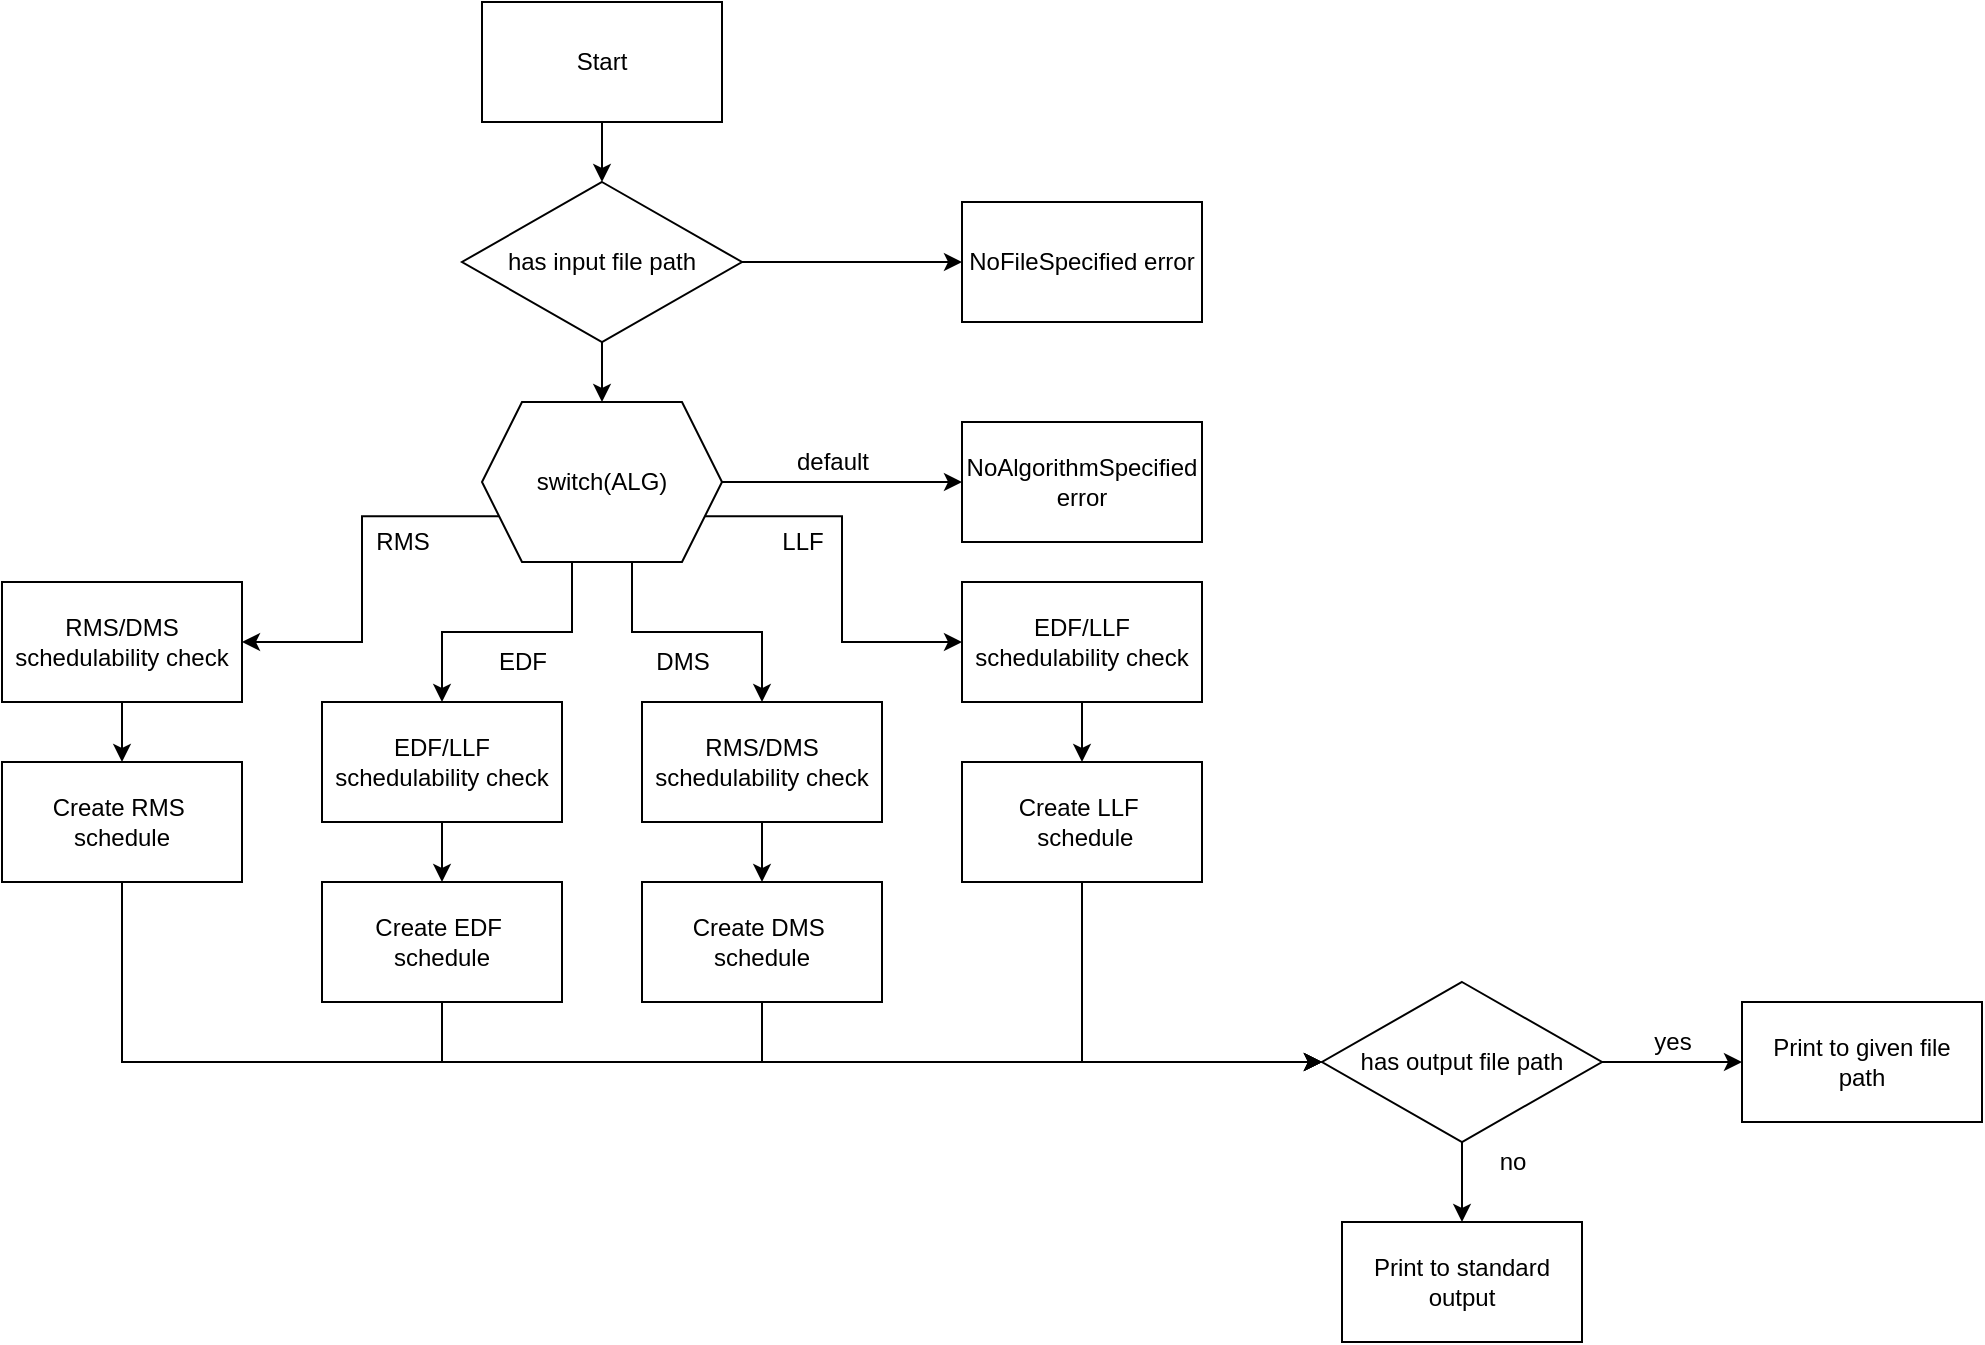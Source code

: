 <mxfile version="13.6.2" type="device"><diagram id="3PO_BlzHvDO6Q6f7Jzlp" name="Page-1"><mxGraphModel dx="1782" dy="666" grid="1" gridSize="10" guides="1" tooltips="1" connect="1" arrows="1" fold="1" page="1" pageScale="1" pageWidth="850" pageHeight="1100" math="0" shadow="0"><root><mxCell id="0"/><mxCell id="1" parent="0"/><mxCell id="QkDgd9_RVHS85IRFnWvS-6" style="edgeStyle=orthogonalEdgeStyle;rounded=0;orthogonalLoop=1;jettySize=auto;html=1;exitX=0.5;exitY=1;exitDx=0;exitDy=0;entryX=0.5;entryY=0;entryDx=0;entryDy=0;" edge="1" parent="1" source="QkDgd9_RVHS85IRFnWvS-1" target="QkDgd9_RVHS85IRFnWvS-4"><mxGeometry relative="1" as="geometry"/></mxCell><mxCell id="QkDgd9_RVHS85IRFnWvS-1" value="Start" style="rounded=0;whiteSpace=wrap;html=1;" vertex="1" parent="1"><mxGeometry x="90" y="70" width="120" height="60" as="geometry"/></mxCell><mxCell id="QkDgd9_RVHS85IRFnWvS-2" value="NoFileSpecified error" style="rounded=0;whiteSpace=wrap;html=1;" vertex="1" parent="1"><mxGeometry x="330" y="170" width="120" height="60" as="geometry"/></mxCell><mxCell id="QkDgd9_RVHS85IRFnWvS-5" style="edgeStyle=orthogonalEdgeStyle;rounded=0;orthogonalLoop=1;jettySize=auto;html=1;exitX=1;exitY=0.5;exitDx=0;exitDy=0;entryX=0;entryY=0.5;entryDx=0;entryDy=0;" edge="1" parent="1" source="QkDgd9_RVHS85IRFnWvS-4" target="QkDgd9_RVHS85IRFnWvS-2"><mxGeometry relative="1" as="geometry"/></mxCell><mxCell id="QkDgd9_RVHS85IRFnWvS-8" style="edgeStyle=orthogonalEdgeStyle;rounded=0;orthogonalLoop=1;jettySize=auto;html=1;exitX=0.5;exitY=1;exitDx=0;exitDy=0;entryX=0.5;entryY=0;entryDx=0;entryDy=0;" edge="1" parent="1" source="QkDgd9_RVHS85IRFnWvS-4"><mxGeometry relative="1" as="geometry"><mxPoint x="150" y="270" as="targetPoint"/></mxGeometry></mxCell><mxCell id="QkDgd9_RVHS85IRFnWvS-4" value="has input file path" style="rhombus;whiteSpace=wrap;html=1;" vertex="1" parent="1"><mxGeometry x="80" y="160" width="140" height="80" as="geometry"/></mxCell><mxCell id="QkDgd9_RVHS85IRFnWvS-37" style="edgeStyle=orthogonalEdgeStyle;rounded=0;orthogonalLoop=1;jettySize=auto;html=1;exitX=0.5;exitY=1;exitDx=0;exitDy=0;entryX=0.5;entryY=0;entryDx=0;entryDy=0;" edge="1" parent="1" source="QkDgd9_RVHS85IRFnWvS-10" target="QkDgd9_RVHS85IRFnWvS-30"><mxGeometry relative="1" as="geometry"/></mxCell><mxCell id="QkDgd9_RVHS85IRFnWvS-10" value="EDF/LLF schedulability check" style="rounded=0;whiteSpace=wrap;html=1;" vertex="1" parent="1"><mxGeometry x="330" y="360" width="120" height="60" as="geometry"/></mxCell><mxCell id="QkDgd9_RVHS85IRFnWvS-17" style="edgeStyle=orthogonalEdgeStyle;rounded=0;orthogonalLoop=1;jettySize=auto;html=1;exitX=1;exitY=0.5;exitDx=0;exitDy=0;entryX=0;entryY=0.5;entryDx=0;entryDy=0;" edge="1" parent="1" source="QkDgd9_RVHS85IRFnWvS-12" target="QkDgd9_RVHS85IRFnWvS-16"><mxGeometry relative="1" as="geometry"/></mxCell><mxCell id="QkDgd9_RVHS85IRFnWvS-18" style="edgeStyle=orthogonalEdgeStyle;rounded=0;orthogonalLoop=1;jettySize=auto;html=1;exitX=1;exitY=0.75;exitDx=0;exitDy=0;entryX=0;entryY=0.5;entryDx=0;entryDy=0;" edge="1" parent="1" source="QkDgd9_RVHS85IRFnWvS-12" target="QkDgd9_RVHS85IRFnWvS-10"><mxGeometry relative="1" as="geometry"/></mxCell><mxCell id="QkDgd9_RVHS85IRFnWvS-19" style="edgeStyle=orthogonalEdgeStyle;rounded=0;orthogonalLoop=1;jettySize=auto;html=1;exitX=0.625;exitY=1;exitDx=0;exitDy=0;entryX=0.5;entryY=0;entryDx=0;entryDy=0;" edge="1" parent="1" source="QkDgd9_RVHS85IRFnWvS-12" target="QkDgd9_RVHS85IRFnWvS-14"><mxGeometry relative="1" as="geometry"/></mxCell><mxCell id="QkDgd9_RVHS85IRFnWvS-20" style="edgeStyle=orthogonalEdgeStyle;rounded=0;orthogonalLoop=1;jettySize=auto;html=1;exitX=0.375;exitY=1;exitDx=0;exitDy=0;entryX=0.5;entryY=0;entryDx=0;entryDy=0;" edge="1" parent="1" source="QkDgd9_RVHS85IRFnWvS-12" target="QkDgd9_RVHS85IRFnWvS-15"><mxGeometry relative="1" as="geometry"/></mxCell><mxCell id="QkDgd9_RVHS85IRFnWvS-21" style="edgeStyle=orthogonalEdgeStyle;rounded=0;orthogonalLoop=1;jettySize=auto;html=1;exitX=0;exitY=0.75;exitDx=0;exitDy=0;entryX=1;entryY=0.5;entryDx=0;entryDy=0;" edge="1" parent="1" source="QkDgd9_RVHS85IRFnWvS-12" target="QkDgd9_RVHS85IRFnWvS-13"><mxGeometry relative="1" as="geometry"/></mxCell><mxCell id="QkDgd9_RVHS85IRFnWvS-12" value="switch(ALG)" style="shape=hexagon;perimeter=hexagonPerimeter2;whiteSpace=wrap;html=1;fixedSize=1;" vertex="1" parent="1"><mxGeometry x="90" y="270" width="120" height="80" as="geometry"/></mxCell><mxCell id="QkDgd9_RVHS85IRFnWvS-34" style="edgeStyle=orthogonalEdgeStyle;rounded=0;orthogonalLoop=1;jettySize=auto;html=1;exitX=0.5;exitY=1;exitDx=0;exitDy=0;entryX=0.5;entryY=0;entryDx=0;entryDy=0;" edge="1" parent="1" source="QkDgd9_RVHS85IRFnWvS-13" target="QkDgd9_RVHS85IRFnWvS-27"><mxGeometry relative="1" as="geometry"/></mxCell><mxCell id="QkDgd9_RVHS85IRFnWvS-13" value="RMS/DMS&lt;br&gt;schedulability check" style="rounded=0;whiteSpace=wrap;html=1;" vertex="1" parent="1"><mxGeometry x="-150" y="360" width="120" height="60" as="geometry"/></mxCell><mxCell id="QkDgd9_RVHS85IRFnWvS-36" style="edgeStyle=orthogonalEdgeStyle;rounded=0;orthogonalLoop=1;jettySize=auto;html=1;exitX=0.5;exitY=1;exitDx=0;exitDy=0;entryX=0.5;entryY=0;entryDx=0;entryDy=0;" edge="1" parent="1" source="QkDgd9_RVHS85IRFnWvS-14" target="QkDgd9_RVHS85IRFnWvS-29"><mxGeometry relative="1" as="geometry"/></mxCell><mxCell id="QkDgd9_RVHS85IRFnWvS-14" value="RMS/DMS&lt;br&gt;schedulability check" style="rounded=0;whiteSpace=wrap;html=1;" vertex="1" parent="1"><mxGeometry x="170" y="420" width="120" height="60" as="geometry"/></mxCell><mxCell id="QkDgd9_RVHS85IRFnWvS-35" style="edgeStyle=orthogonalEdgeStyle;rounded=0;orthogonalLoop=1;jettySize=auto;html=1;exitX=0.5;exitY=1;exitDx=0;exitDy=0;entryX=0.5;entryY=0;entryDx=0;entryDy=0;" edge="1" parent="1" source="QkDgd9_RVHS85IRFnWvS-15" target="QkDgd9_RVHS85IRFnWvS-28"><mxGeometry relative="1" as="geometry"/></mxCell><mxCell id="QkDgd9_RVHS85IRFnWvS-15" value="EDF/LLF&lt;br&gt;schedulability check" style="rounded=0;whiteSpace=wrap;html=1;" vertex="1" parent="1"><mxGeometry x="10" y="420" width="120" height="60" as="geometry"/></mxCell><mxCell id="QkDgd9_RVHS85IRFnWvS-16" value="NoAlgorithmSpecified error" style="rounded=0;whiteSpace=wrap;html=1;" vertex="1" parent="1"><mxGeometry x="330" y="280" width="120" height="60" as="geometry"/></mxCell><mxCell id="QkDgd9_RVHS85IRFnWvS-22" value="default" style="text;html=1;align=center;verticalAlign=middle;resizable=0;points=[];autosize=1;" vertex="1" parent="1"><mxGeometry x="240" y="290" width="50" height="20" as="geometry"/></mxCell><mxCell id="QkDgd9_RVHS85IRFnWvS-23" value="RMS" style="text;html=1;align=center;verticalAlign=middle;resizable=0;points=[];autosize=1;" vertex="1" parent="1"><mxGeometry x="30" y="330" width="40" height="20" as="geometry"/></mxCell><mxCell id="QkDgd9_RVHS85IRFnWvS-24" value="EDF" style="text;html=1;align=center;verticalAlign=middle;resizable=0;points=[];autosize=1;" vertex="1" parent="1"><mxGeometry x="90" y="390" width="40" height="20" as="geometry"/></mxCell><mxCell id="QkDgd9_RVHS85IRFnWvS-25" value="DMS&lt;span style=&quot;color: rgba(0 , 0 , 0 , 0) ; font-family: monospace ; font-size: 0px&quot;&gt;%3CmxGraphModel%3E%3Croot%3E%3CmxCell%20id%3D%220%22%2F%3E%3CmxCell%20id%3D%221%22%20parent%3D%220%22%2F%3E%3CmxCell%20id%3D%222%22%20value%3D%22EDF%22%20style%3D%22text%3Bhtml%3D1%3Balign%3Dcenter%3BverticalAlign%3Dmiddle%3Bresizable%3D0%3Bpoints%3D%5B%5D%3Bautosize%3D1%3B%22%20vertex%3D%221%22%20parent%3D%221%22%3E%3CmxGeometry%20x%3D%22100%22%20y%3D%22390%22%20width%3D%2240%22%20height%3D%2220%22%20as%3D%22geometry%22%2F%3E%3C%2FmxCell%3E%3C%2Froot%3E%3C%2FmxGraphModel%3E&lt;/span&gt;" style="text;html=1;align=center;verticalAlign=middle;resizable=0;points=[];autosize=1;" vertex="1" parent="1"><mxGeometry x="170" y="390" width="40" height="20" as="geometry"/></mxCell><mxCell id="QkDgd9_RVHS85IRFnWvS-26" value="LLF" style="text;html=1;align=center;verticalAlign=middle;resizable=0;points=[];autosize=1;" vertex="1" parent="1"><mxGeometry x="230" y="330" width="40" height="20" as="geometry"/></mxCell><mxCell id="QkDgd9_RVHS85IRFnWvS-50" style="edgeStyle=orthogonalEdgeStyle;rounded=0;orthogonalLoop=1;jettySize=auto;html=1;exitX=0.5;exitY=1;exitDx=0;exitDy=0;entryX=0;entryY=0.5;entryDx=0;entryDy=0;" edge="1" parent="1" source="QkDgd9_RVHS85IRFnWvS-27" target="QkDgd9_RVHS85IRFnWvS-33"><mxGeometry relative="1" as="geometry"/></mxCell><mxCell id="QkDgd9_RVHS85IRFnWvS-27" value="Create RMS&amp;nbsp; schedule" style="rounded=0;whiteSpace=wrap;html=1;" vertex="1" parent="1"><mxGeometry x="-150" y="450" width="120" height="60" as="geometry"/></mxCell><mxCell id="QkDgd9_RVHS85IRFnWvS-51" style="edgeStyle=orthogonalEdgeStyle;rounded=0;orthogonalLoop=1;jettySize=auto;html=1;exitX=0.5;exitY=1;exitDx=0;exitDy=0;entryX=0;entryY=0.5;entryDx=0;entryDy=0;" edge="1" parent="1" source="QkDgd9_RVHS85IRFnWvS-28" target="QkDgd9_RVHS85IRFnWvS-33"><mxGeometry relative="1" as="geometry"/></mxCell><mxCell id="QkDgd9_RVHS85IRFnWvS-28" value="Create EDF&amp;nbsp; schedule" style="rounded=0;whiteSpace=wrap;html=1;" vertex="1" parent="1"><mxGeometry x="10" y="510" width="120" height="60" as="geometry"/></mxCell><mxCell id="QkDgd9_RVHS85IRFnWvS-52" style="edgeStyle=orthogonalEdgeStyle;rounded=0;orthogonalLoop=1;jettySize=auto;html=1;exitX=0.5;exitY=1;exitDx=0;exitDy=0;entryX=0;entryY=0.5;entryDx=0;entryDy=0;" edge="1" parent="1" source="QkDgd9_RVHS85IRFnWvS-29" target="QkDgd9_RVHS85IRFnWvS-33"><mxGeometry relative="1" as="geometry"/></mxCell><mxCell id="QkDgd9_RVHS85IRFnWvS-29" value="Create DMS&amp;nbsp; schedule" style="rounded=0;whiteSpace=wrap;html=1;" vertex="1" parent="1"><mxGeometry x="170" y="510" width="120" height="60" as="geometry"/></mxCell><mxCell id="QkDgd9_RVHS85IRFnWvS-53" style="edgeStyle=orthogonalEdgeStyle;rounded=0;orthogonalLoop=1;jettySize=auto;html=1;exitX=0.5;exitY=1;exitDx=0;exitDy=0;entryX=0;entryY=0.5;entryDx=0;entryDy=0;" edge="1" parent="1" source="QkDgd9_RVHS85IRFnWvS-30" target="QkDgd9_RVHS85IRFnWvS-33"><mxGeometry relative="1" as="geometry"/></mxCell><mxCell id="QkDgd9_RVHS85IRFnWvS-30" value="Create LLF&amp;nbsp; &amp;nbsp;schedule" style="rounded=0;whiteSpace=wrap;html=1;" vertex="1" parent="1"><mxGeometry x="330" y="450" width="120" height="60" as="geometry"/></mxCell><mxCell id="QkDgd9_RVHS85IRFnWvS-55" style="edgeStyle=orthogonalEdgeStyle;rounded=0;orthogonalLoop=1;jettySize=auto;html=1;exitX=1;exitY=0.5;exitDx=0;exitDy=0;entryX=0;entryY=0.5;entryDx=0;entryDy=0;" edge="1" parent="1" source="QkDgd9_RVHS85IRFnWvS-33" target="QkDgd9_RVHS85IRFnWvS-44"><mxGeometry relative="1" as="geometry"/></mxCell><mxCell id="QkDgd9_RVHS85IRFnWvS-56" style="edgeStyle=orthogonalEdgeStyle;rounded=0;orthogonalLoop=1;jettySize=auto;html=1;exitX=0.5;exitY=1;exitDx=0;exitDy=0;entryX=0.5;entryY=0;entryDx=0;entryDy=0;" edge="1" parent="1" source="QkDgd9_RVHS85IRFnWvS-33" target="QkDgd9_RVHS85IRFnWvS-45"><mxGeometry relative="1" as="geometry"/></mxCell><mxCell id="QkDgd9_RVHS85IRFnWvS-33" value="has output file path" style="rhombus;whiteSpace=wrap;html=1;" vertex="1" parent="1"><mxGeometry x="510" y="560" width="140" height="80" as="geometry"/></mxCell><mxCell id="QkDgd9_RVHS85IRFnWvS-44" value="Print to given file &lt;br&gt;path" style="rounded=0;whiteSpace=wrap;html=1;" vertex="1" parent="1"><mxGeometry x="720" y="570" width="120" height="60" as="geometry"/></mxCell><mxCell id="QkDgd9_RVHS85IRFnWvS-45" value="Print to standard&lt;br&gt;output" style="rounded=0;whiteSpace=wrap;html=1;" vertex="1" parent="1"><mxGeometry x="520" y="680" width="120" height="60" as="geometry"/></mxCell><mxCell id="QkDgd9_RVHS85IRFnWvS-48" value="yes" style="text;html=1;align=center;verticalAlign=middle;resizable=0;points=[];autosize=1;" vertex="1" parent="1"><mxGeometry x="670" y="580" width="30" height="20" as="geometry"/></mxCell><mxCell id="QkDgd9_RVHS85IRFnWvS-49" value="no" style="text;html=1;align=center;verticalAlign=middle;resizable=0;points=[];autosize=1;" vertex="1" parent="1"><mxGeometry x="590" y="640" width="30" height="20" as="geometry"/></mxCell></root></mxGraphModel></diagram></mxfile>